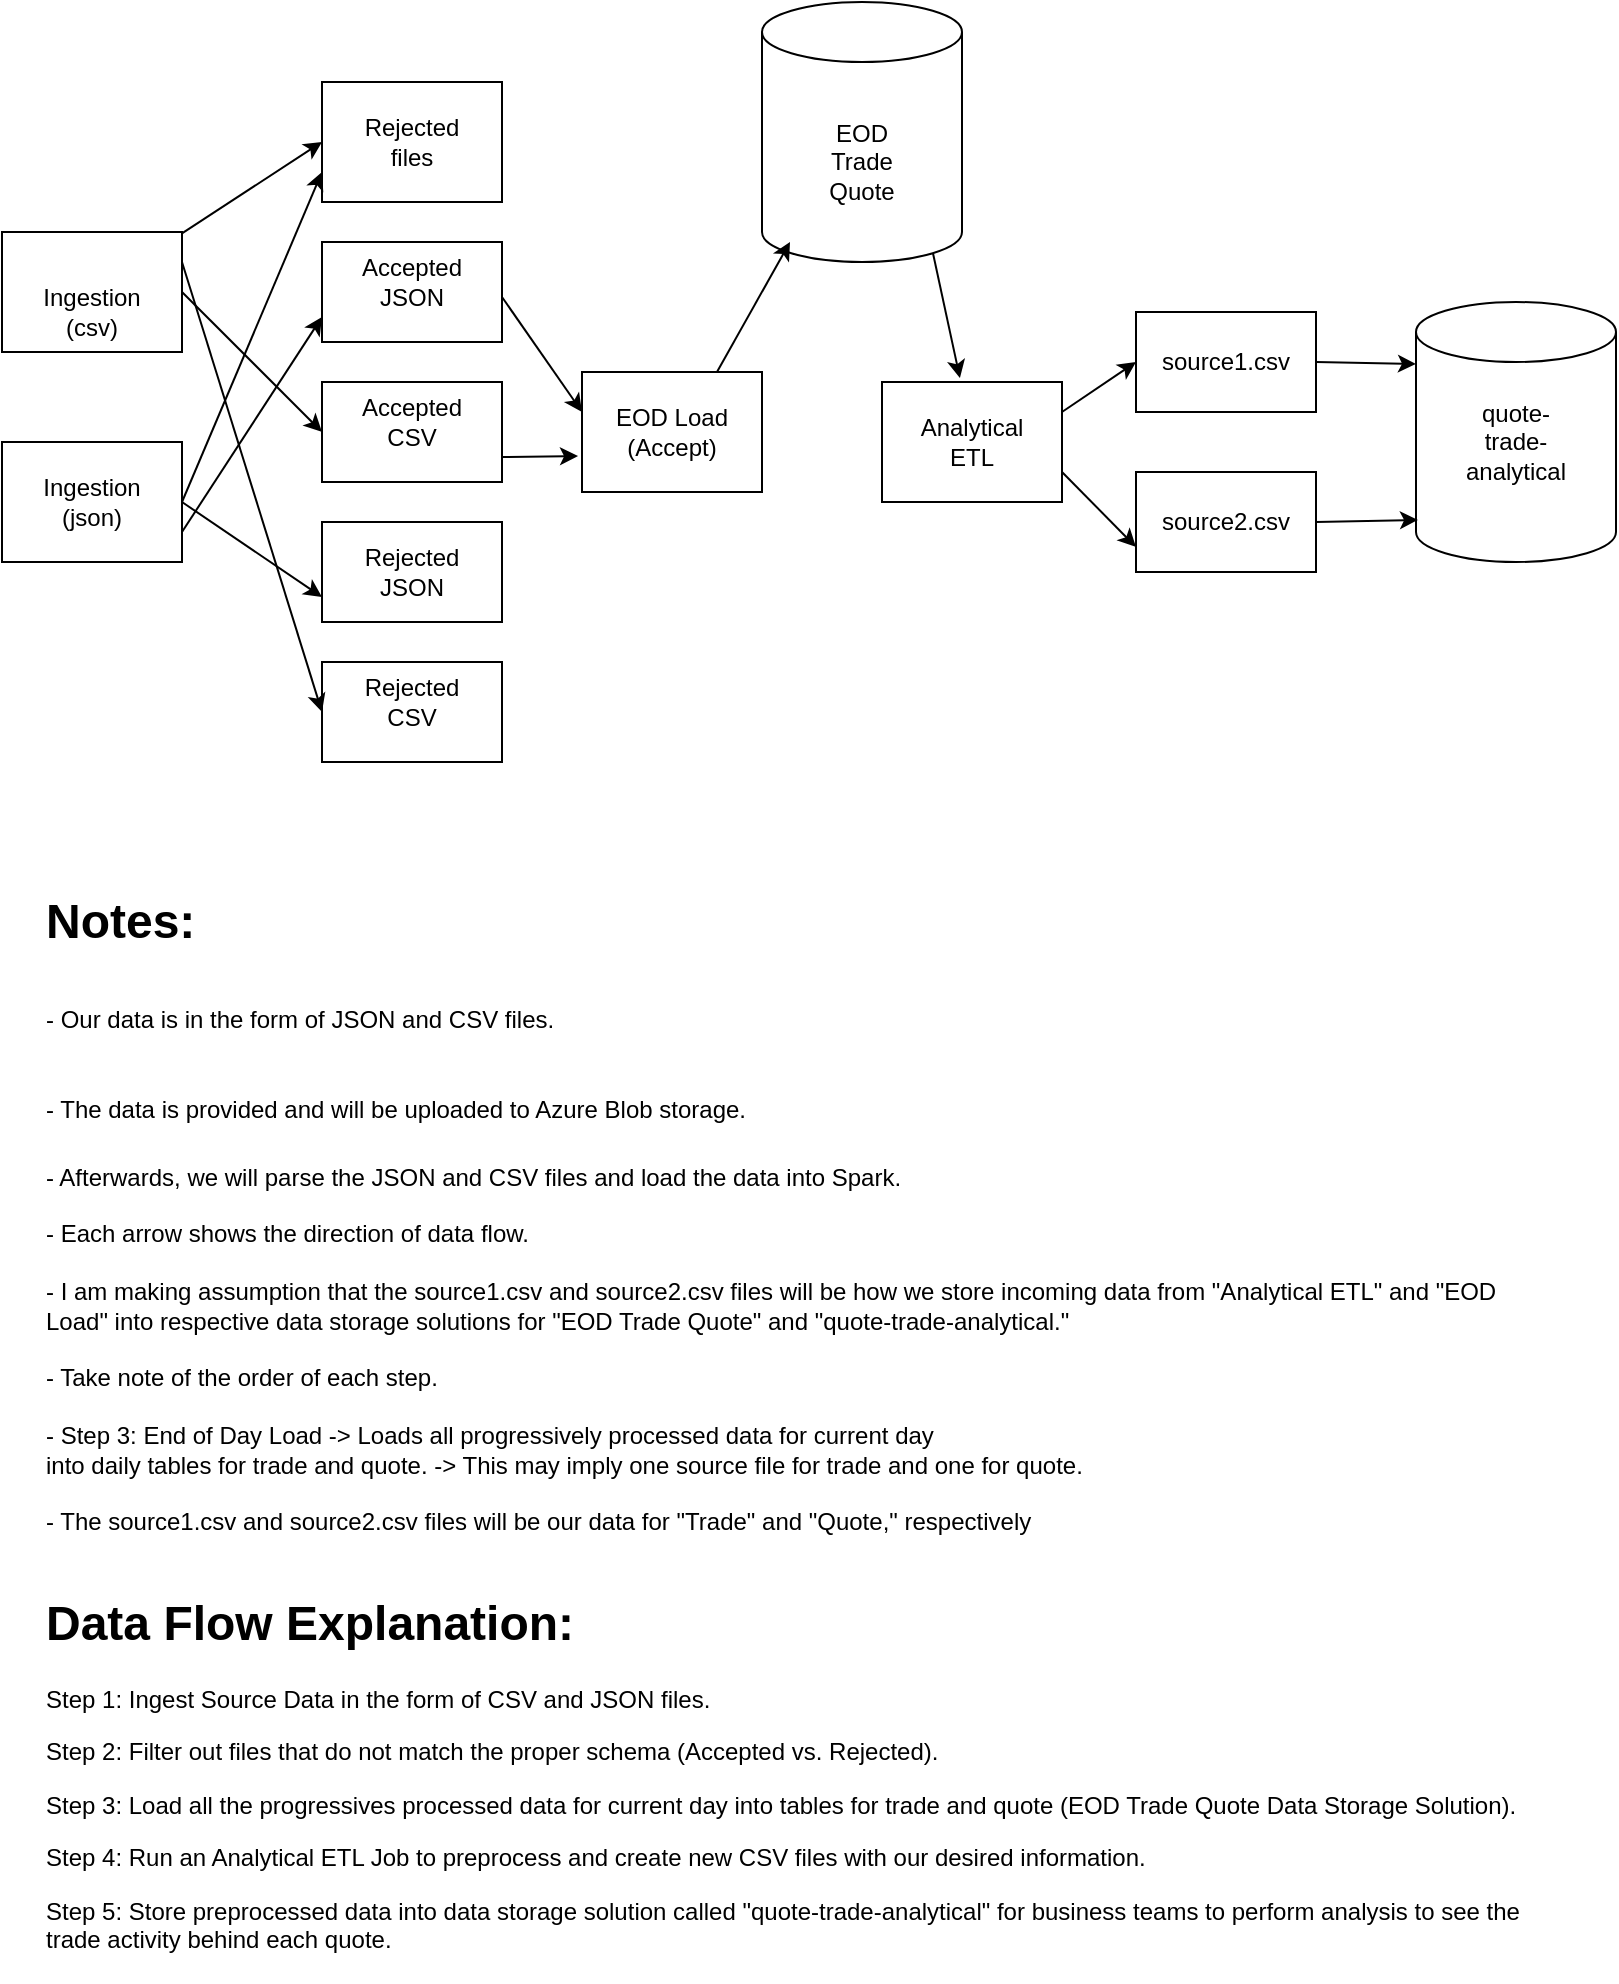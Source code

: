 <mxfile version="14.7.0" type="github">
  <diagram id="xhTGQpEdMfN5HkY3dnWF" name="Page-1">
    <mxGraphModel dx="1135" dy="1134" grid="1" gridSize="10" guides="1" tooltips="1" connect="1" arrows="1" fold="1" page="1" pageScale="1" pageWidth="827" pageHeight="1169" math="0" shadow="0">
      <root>
        <mxCell id="0" />
        <mxCell id="1" parent="0" />
        <mxCell id="jwXrqD8DB2JA0oPTdb8M-1" value="" style="shape=cylinder3;whiteSpace=wrap;html=1;boundedLbl=1;backgroundOutline=1;size=15;" parent="1" vertex="1">
          <mxGeometry x="393" y="80" width="100" height="130" as="geometry" />
        </mxCell>
        <mxCell id="jwXrqD8DB2JA0oPTdb8M-3" value="EOD&lt;br&gt;Trade&lt;br&gt;Quote" style="text;html=1;strokeColor=none;fillColor=none;align=center;verticalAlign=middle;whiteSpace=wrap;rounded=0;" parent="1" vertex="1">
          <mxGeometry x="423" y="150" width="40" height="20" as="geometry" />
        </mxCell>
        <mxCell id="jwXrqD8DB2JA0oPTdb8M-7" value="&lt;h1&gt;Notes:&lt;/h1&gt;&lt;h1&gt;&lt;span style=&quot;font-size: 12px ; font-weight: normal&quot;&gt;- Our data is in&amp;nbsp;the form of JSON and CSV files.&lt;/span&gt;&lt;/h1&gt;&lt;h1&gt;&lt;span style=&quot;font-size: 12px ; font-weight: normal&quot;&gt;- The data is provided and will be uploaded to Azure Blob storage.&lt;/span&gt;&lt;/h1&gt;&lt;div&gt;- Afterwards, we will parse the JSON and CSV files&amp;nbsp;and load the data into Spark.&lt;/div&gt;&lt;div&gt;&lt;br&gt;&lt;/div&gt;&lt;div&gt;- Each arrow shows the direction of data flow.&lt;/div&gt;&lt;div&gt;&lt;br&gt;&lt;/div&gt;&lt;div&gt;- I am making assumption that the source1.csv and source2.csv files will be how we store incoming data from &quot;Analytical ETL&quot; and &quot;EOD Load&quot; into respective data storage solutions for &quot;EOD Trade Quote&quot; and &quot;quote-trade-analytical.&quot;&lt;/div&gt;&lt;div&gt;&lt;br&gt;&lt;/div&gt;&lt;div&gt;- Take note of the order of each step.&lt;/div&gt;&lt;div&gt;&lt;br&gt;&lt;/div&gt;&lt;div&gt;- Step 3: End of Day Load -&amp;gt; Loads all progressively processed data for current day&lt;/div&gt;&lt;div&gt;into daily tables for trade and quote. -&amp;gt; This may imply one source file for trade and one for quote.&lt;/div&gt;&lt;div&gt;&lt;br&gt;&lt;/div&gt;&lt;div&gt;- The source1.csv and source2.csv files will be our data for &quot;Trade&quot; and &quot;Quote,&quot; respectively&lt;/div&gt;" style="text;html=1;strokeColor=none;fillColor=none;spacing=5;spacingTop=-20;whiteSpace=wrap;overflow=hidden;rounded=0;" parent="1" vertex="1">
          <mxGeometry x="30" y="520" width="750" height="360" as="geometry" />
        </mxCell>
        <mxCell id="jwXrqD8DB2JA0oPTdb8M-24" value="" style="rounded=0;whiteSpace=wrap;html=1;" parent="1" vertex="1">
          <mxGeometry x="173" y="340" width="90" height="50" as="geometry" />
        </mxCell>
        <mxCell id="jwXrqD8DB2JA0oPTdb8M-25" value="" style="rounded=0;whiteSpace=wrap;html=1;" parent="1" vertex="1">
          <mxGeometry x="173" y="410" width="90" height="50" as="geometry" />
        </mxCell>
        <mxCell id="jwXrqD8DB2JA0oPTdb8M-27" value="Rejected&lt;br&gt;CSV" style="text;html=1;strokeColor=none;fillColor=none;align=center;verticalAlign=middle;whiteSpace=wrap;rounded=0;" parent="1" vertex="1">
          <mxGeometry x="198" y="420" width="40" height="20" as="geometry" />
        </mxCell>
        <mxCell id="jwXrqD8DB2JA0oPTdb8M-28" value="Rejected&lt;br&gt;JSON" style="text;html=1;strokeColor=none;fillColor=none;align=center;verticalAlign=middle;whiteSpace=wrap;rounded=0;" parent="1" vertex="1">
          <mxGeometry x="198" y="355" width="40" height="20" as="geometry" />
        </mxCell>
        <mxCell id="jwXrqD8DB2JA0oPTdb8M-29" value="" style="rounded=0;whiteSpace=wrap;html=1;" parent="1" vertex="1">
          <mxGeometry x="173" y="200" width="90" height="50" as="geometry" />
        </mxCell>
        <mxCell id="jwXrqD8DB2JA0oPTdb8M-30" value="" style="rounded=0;whiteSpace=wrap;html=1;" parent="1" vertex="1">
          <mxGeometry x="173" y="270" width="90" height="50" as="geometry" />
        </mxCell>
        <mxCell id="jwXrqD8DB2JA0oPTdb8M-31" value="Accepted&lt;br&gt;JSON" style="text;html=1;strokeColor=none;fillColor=none;align=center;verticalAlign=middle;whiteSpace=wrap;rounded=0;" parent="1" vertex="1">
          <mxGeometry x="198" y="210" width="40" height="20" as="geometry" />
        </mxCell>
        <mxCell id="jwXrqD8DB2JA0oPTdb8M-32" value="Accepted&lt;br&gt;CSV" style="text;html=1;strokeColor=none;fillColor=none;align=center;verticalAlign=middle;whiteSpace=wrap;rounded=0;" parent="1" vertex="1">
          <mxGeometry x="198" y="280" width="40" height="20" as="geometry" />
        </mxCell>
        <mxCell id="jwXrqD8DB2JA0oPTdb8M-38" value="" style="rounded=0;whiteSpace=wrap;html=1;" parent="1" vertex="1">
          <mxGeometry x="453" y="270" width="90" height="60" as="geometry" />
        </mxCell>
        <mxCell id="jwXrqD8DB2JA0oPTdb8M-40" value="Analytical ETL" style="text;html=1;strokeColor=none;fillColor=none;align=center;verticalAlign=middle;whiteSpace=wrap;rounded=0;" parent="1" vertex="1">
          <mxGeometry x="478" y="290" width="40" height="20" as="geometry" />
        </mxCell>
        <mxCell id="ZmxnJUbd2xQeFVasTvaD-3" value="" style="rounded=0;whiteSpace=wrap;html=1;" parent="1" vertex="1">
          <mxGeometry x="13" y="300" width="90" height="60" as="geometry" />
        </mxCell>
        <mxCell id="ZmxnJUbd2xQeFVasTvaD-4" value="" style="rounded=0;whiteSpace=wrap;html=1;" parent="1" vertex="1">
          <mxGeometry x="13" y="195" width="90" height="60" as="geometry" />
        </mxCell>
        <mxCell id="ZmxnJUbd2xQeFVasTvaD-6" value="Ingestion&lt;br&gt;(csv)" style="text;html=1;strokeColor=none;fillColor=none;align=center;verticalAlign=middle;whiteSpace=wrap;rounded=0;" parent="1" vertex="1">
          <mxGeometry x="38" y="225" width="40" height="20" as="geometry" />
        </mxCell>
        <mxCell id="ZmxnJUbd2xQeFVasTvaD-7" value="Ingestion&lt;br&gt;(json)" style="text;html=1;strokeColor=none;fillColor=none;align=center;verticalAlign=middle;whiteSpace=wrap;rounded=0;" parent="1" vertex="1">
          <mxGeometry x="38" y="320" width="40" height="20" as="geometry" />
        </mxCell>
        <mxCell id="ZmxnJUbd2xQeFVasTvaD-8" value="" style="shape=cylinder3;whiteSpace=wrap;html=1;boundedLbl=1;backgroundOutline=1;size=15;" parent="1" vertex="1">
          <mxGeometry x="720" y="230" width="100" height="130" as="geometry" />
        </mxCell>
        <mxCell id="jwXrqD8DB2JA0oPTdb8M-4" value="quote-trade-analytical" style="text;html=1;strokeColor=none;fillColor=none;align=center;verticalAlign=middle;whiteSpace=wrap;rounded=0;" parent="1" vertex="1">
          <mxGeometry x="750" y="290" width="40" height="20" as="geometry" />
        </mxCell>
        <mxCell id="ZmxnJUbd2xQeFVasTvaD-11" value="" style="rounded=0;whiteSpace=wrap;html=1;" parent="1" vertex="1">
          <mxGeometry x="173" y="120" width="90" height="60" as="geometry" />
        </mxCell>
        <mxCell id="ZmxnJUbd2xQeFVasTvaD-12" value="" style="rounded=0;whiteSpace=wrap;html=1;" parent="1" vertex="1">
          <mxGeometry x="580" y="315" width="90" height="50" as="geometry" />
        </mxCell>
        <mxCell id="ZmxnJUbd2xQeFVasTvaD-14" value="Rejected&lt;br&gt;files" style="text;html=1;strokeColor=none;fillColor=none;align=center;verticalAlign=middle;whiteSpace=wrap;rounded=0;" parent="1" vertex="1">
          <mxGeometry x="198" y="140" width="40" height="20" as="geometry" />
        </mxCell>
        <mxCell id="ZmxnJUbd2xQeFVasTvaD-18" value="" style="rounded=0;whiteSpace=wrap;html=1;" parent="1" vertex="1">
          <mxGeometry x="580" y="235" width="90" height="50" as="geometry" />
        </mxCell>
        <mxCell id="ZmxnJUbd2xQeFVasTvaD-13" value="source1.csv" style="text;html=1;strokeColor=none;fillColor=none;align=center;verticalAlign=middle;whiteSpace=wrap;rounded=0;" parent="1" vertex="1">
          <mxGeometry x="605" y="250" width="40" height="20" as="geometry" />
        </mxCell>
        <mxCell id="ZmxnJUbd2xQeFVasTvaD-20" value="source2.csv" style="text;html=1;strokeColor=none;fillColor=none;align=center;verticalAlign=middle;whiteSpace=wrap;rounded=0;" parent="1" vertex="1">
          <mxGeometry x="605" y="330" width="40" height="20" as="geometry" />
        </mxCell>
        <mxCell id="yPoXGI9qlLEy8epteMAY-1" value="" style="endArrow=classic;html=1;exitX=1;exitY=0.5;exitDx=0;exitDy=0;entryX=0;entryY=0.5;entryDx=0;entryDy=0;" edge="1" parent="1" source="ZmxnJUbd2xQeFVasTvaD-4" target="jwXrqD8DB2JA0oPTdb8M-30">
          <mxGeometry width="50" height="50" relative="1" as="geometry">
            <mxPoint x="543" y="560" as="sourcePoint" />
            <mxPoint x="593" y="510" as="targetPoint" />
          </mxGeometry>
        </mxCell>
        <mxCell id="yPoXGI9qlLEy8epteMAY-2" value="" style="endArrow=classic;html=1;exitX=1;exitY=0.5;exitDx=0;exitDy=0;entryX=0;entryY=0.75;entryDx=0;entryDy=0;" edge="1" parent="1" source="ZmxnJUbd2xQeFVasTvaD-3" target="jwXrqD8DB2JA0oPTdb8M-24">
          <mxGeometry width="50" height="50" relative="1" as="geometry">
            <mxPoint x="113" y="235" as="sourcePoint" />
            <mxPoint x="183" y="305" as="targetPoint" />
          </mxGeometry>
        </mxCell>
        <mxCell id="yPoXGI9qlLEy8epteMAY-3" value="" style="endArrow=classic;html=1;exitX=1;exitY=0.75;exitDx=0;exitDy=0;entryX=0;entryY=0.75;entryDx=0;entryDy=0;" edge="1" parent="1" source="ZmxnJUbd2xQeFVasTvaD-3" target="jwXrqD8DB2JA0oPTdb8M-29">
          <mxGeometry width="50" height="50" relative="1" as="geometry">
            <mxPoint x="113" y="340" as="sourcePoint" />
            <mxPoint x="183" y="387.5" as="targetPoint" />
          </mxGeometry>
        </mxCell>
        <mxCell id="yPoXGI9qlLEy8epteMAY-4" value="" style="endArrow=classic;html=1;entryX=0;entryY=0.75;entryDx=0;entryDy=0;" edge="1" parent="1" target="ZmxnJUbd2xQeFVasTvaD-11">
          <mxGeometry width="50" height="50" relative="1" as="geometry">
            <mxPoint x="103" y="330" as="sourcePoint" />
            <mxPoint x="183" y="247.5" as="targetPoint" />
          </mxGeometry>
        </mxCell>
        <mxCell id="yPoXGI9qlLEy8epteMAY-5" value="" style="endArrow=classic;html=1;" edge="1" parent="1" source="ZmxnJUbd2xQeFVasTvaD-4">
          <mxGeometry width="50" height="50" relative="1" as="geometry">
            <mxPoint x="113" y="235" as="sourcePoint" />
            <mxPoint x="173" y="150" as="targetPoint" />
          </mxGeometry>
        </mxCell>
        <mxCell id="yPoXGI9qlLEy8epteMAY-6" value="" style="endArrow=classic;html=1;exitX=1;exitY=0.25;exitDx=0;exitDy=0;entryX=0;entryY=0.5;entryDx=0;entryDy=0;" edge="1" parent="1" source="ZmxnJUbd2xQeFVasTvaD-4" target="jwXrqD8DB2JA0oPTdb8M-25">
          <mxGeometry width="50" height="50" relative="1" as="geometry">
            <mxPoint x="123" y="245" as="sourcePoint" />
            <mxPoint x="193" y="315" as="targetPoint" />
          </mxGeometry>
        </mxCell>
        <mxCell id="yPoXGI9qlLEy8epteMAY-7" value="" style="endArrow=classic;html=1;exitX=1;exitY=0.75;exitDx=0;exitDy=0;entryX=0;entryY=0.25;entryDx=0;entryDy=0;" edge="1" parent="1">
          <mxGeometry width="50" height="50" relative="1" as="geometry">
            <mxPoint x="263" y="227.5" as="sourcePoint" />
            <mxPoint x="303" y="285" as="targetPoint" />
          </mxGeometry>
        </mxCell>
        <mxCell id="yPoXGI9qlLEy8epteMAY-8" value="" style="endArrow=classic;html=1;exitX=1;exitY=0.75;exitDx=0;exitDy=0;entryX=-0.022;entryY=0.617;entryDx=0;entryDy=0;entryPerimeter=0;" edge="1" parent="1" source="jwXrqD8DB2JA0oPTdb8M-30">
          <mxGeometry width="50" height="50" relative="1" as="geometry">
            <mxPoint x="123" y="365" as="sourcePoint" />
            <mxPoint x="301.02" y="307.02" as="targetPoint" />
          </mxGeometry>
        </mxCell>
        <mxCell id="yPoXGI9qlLEy8epteMAY-17" value="&lt;h1&gt;Data Flow Explanation:&lt;/h1&gt;&lt;p&gt;Step 1: Ingest Source Data in the form of CSV and JSON files.&lt;/p&gt;&lt;p&gt;Step 2: Filter out files that do not match the proper schema (Accepted vs. Rejected).&lt;/p&gt;&lt;p&gt;Step 3: Load all the progressives processed data for current day into tables for trade and quote (EOD Trade Quote Data Storage Solution).&lt;/p&gt;&lt;p&gt;Step 4: Run an Analytical ETL Job to preprocess and create new CSV files with our desired information.&lt;/p&gt;&lt;p&gt;Step 5: Store preprocessed data into data storage solution called &quot;quote-trade-analytical&quot; for business teams to perform analysis to see the trade activity behind each quote.&lt;/p&gt;" style="text;html=1;strokeColor=none;fillColor=none;spacing=5;spacingTop=-20;whiteSpace=wrap;overflow=hidden;rounded=0;" vertex="1" parent="1">
          <mxGeometry x="30" y="871" width="760" height="199" as="geometry" />
        </mxCell>
        <mxCell id="yPoXGI9qlLEy8epteMAY-18" value="" style="rounded=0;whiteSpace=wrap;html=1;" vertex="1" parent="1">
          <mxGeometry x="303" y="265" width="90" height="60" as="geometry" />
        </mxCell>
        <mxCell id="yPoXGI9qlLEy8epteMAY-19" value="EOD Load (Accept)" style="text;html=1;strokeColor=none;fillColor=none;align=center;verticalAlign=middle;whiteSpace=wrap;rounded=0;" vertex="1" parent="1">
          <mxGeometry x="313" y="285" width="70" height="20" as="geometry" />
        </mxCell>
        <mxCell id="yPoXGI9qlLEy8epteMAY-22" value="" style="endArrow=classic;html=1;exitX=0.75;exitY=0;exitDx=0;exitDy=0;" edge="1" parent="1" source="yPoXGI9qlLEy8epteMAY-18">
          <mxGeometry width="50" height="50" relative="1" as="geometry">
            <mxPoint x="373" y="250" as="sourcePoint" />
            <mxPoint x="407" y="200" as="targetPoint" />
          </mxGeometry>
        </mxCell>
        <mxCell id="yPoXGI9qlLEy8epteMAY-23" value="" style="endArrow=classic;html=1;exitX=0.855;exitY=1;exitDx=0;exitDy=-4.35;exitPerimeter=0;entryX=0.433;entryY=-0.033;entryDx=0;entryDy=0;entryPerimeter=0;" edge="1" parent="1" source="jwXrqD8DB2JA0oPTdb8M-1" target="jwXrqD8DB2JA0oPTdb8M-38">
          <mxGeometry width="50" height="50" relative="1" as="geometry">
            <mxPoint x="543" y="240" as="sourcePoint" />
            <mxPoint x="543" y="230" as="targetPoint" />
          </mxGeometry>
        </mxCell>
        <mxCell id="yPoXGI9qlLEy8epteMAY-24" value="" style="endArrow=classic;html=1;exitX=1;exitY=0.25;exitDx=0;exitDy=0;entryX=0;entryY=0.5;entryDx=0;entryDy=0;entryPerimeter=0;" edge="1" parent="1" source="jwXrqD8DB2JA0oPTdb8M-38" target="ZmxnJUbd2xQeFVasTvaD-18">
          <mxGeometry width="50" height="50" relative="1" as="geometry">
            <mxPoint x="488.5" y="215.65" as="sourcePoint" />
            <mxPoint x="501.97" y="278.02" as="targetPoint" />
          </mxGeometry>
        </mxCell>
        <mxCell id="yPoXGI9qlLEy8epteMAY-25" value="" style="endArrow=classic;html=1;exitX=1;exitY=0.75;exitDx=0;exitDy=0;entryX=0;entryY=0.75;entryDx=0;entryDy=0;" edge="1" parent="1" source="jwXrqD8DB2JA0oPTdb8M-38" target="ZmxnJUbd2xQeFVasTvaD-12">
          <mxGeometry width="50" height="50" relative="1" as="geometry">
            <mxPoint x="498.5" y="225.65" as="sourcePoint" />
            <mxPoint x="511.97" y="288.02" as="targetPoint" />
          </mxGeometry>
        </mxCell>
        <mxCell id="yPoXGI9qlLEy8epteMAY-26" value="" style="endArrow=classic;html=1;exitX=1;exitY=0.5;exitDx=0;exitDy=0;" edge="1" parent="1" source="ZmxnJUbd2xQeFVasTvaD-18">
          <mxGeometry width="50" height="50" relative="1" as="geometry">
            <mxPoint x="508.5" y="235.65" as="sourcePoint" />
            <mxPoint x="720" y="261" as="targetPoint" />
          </mxGeometry>
        </mxCell>
        <mxCell id="yPoXGI9qlLEy8epteMAY-27" value="" style="endArrow=classic;html=1;exitX=1;exitY=0.5;exitDx=0;exitDy=0;entryX=0.01;entryY=0.838;entryDx=0;entryDy=0;entryPerimeter=0;" edge="1" parent="1" source="ZmxnJUbd2xQeFVasTvaD-12" target="ZmxnJUbd2xQeFVasTvaD-8">
          <mxGeometry width="50" height="50" relative="1" as="geometry">
            <mxPoint x="518.5" y="245.65" as="sourcePoint" />
            <mxPoint x="531.97" y="308.02" as="targetPoint" />
          </mxGeometry>
        </mxCell>
      </root>
    </mxGraphModel>
  </diagram>
</mxfile>
